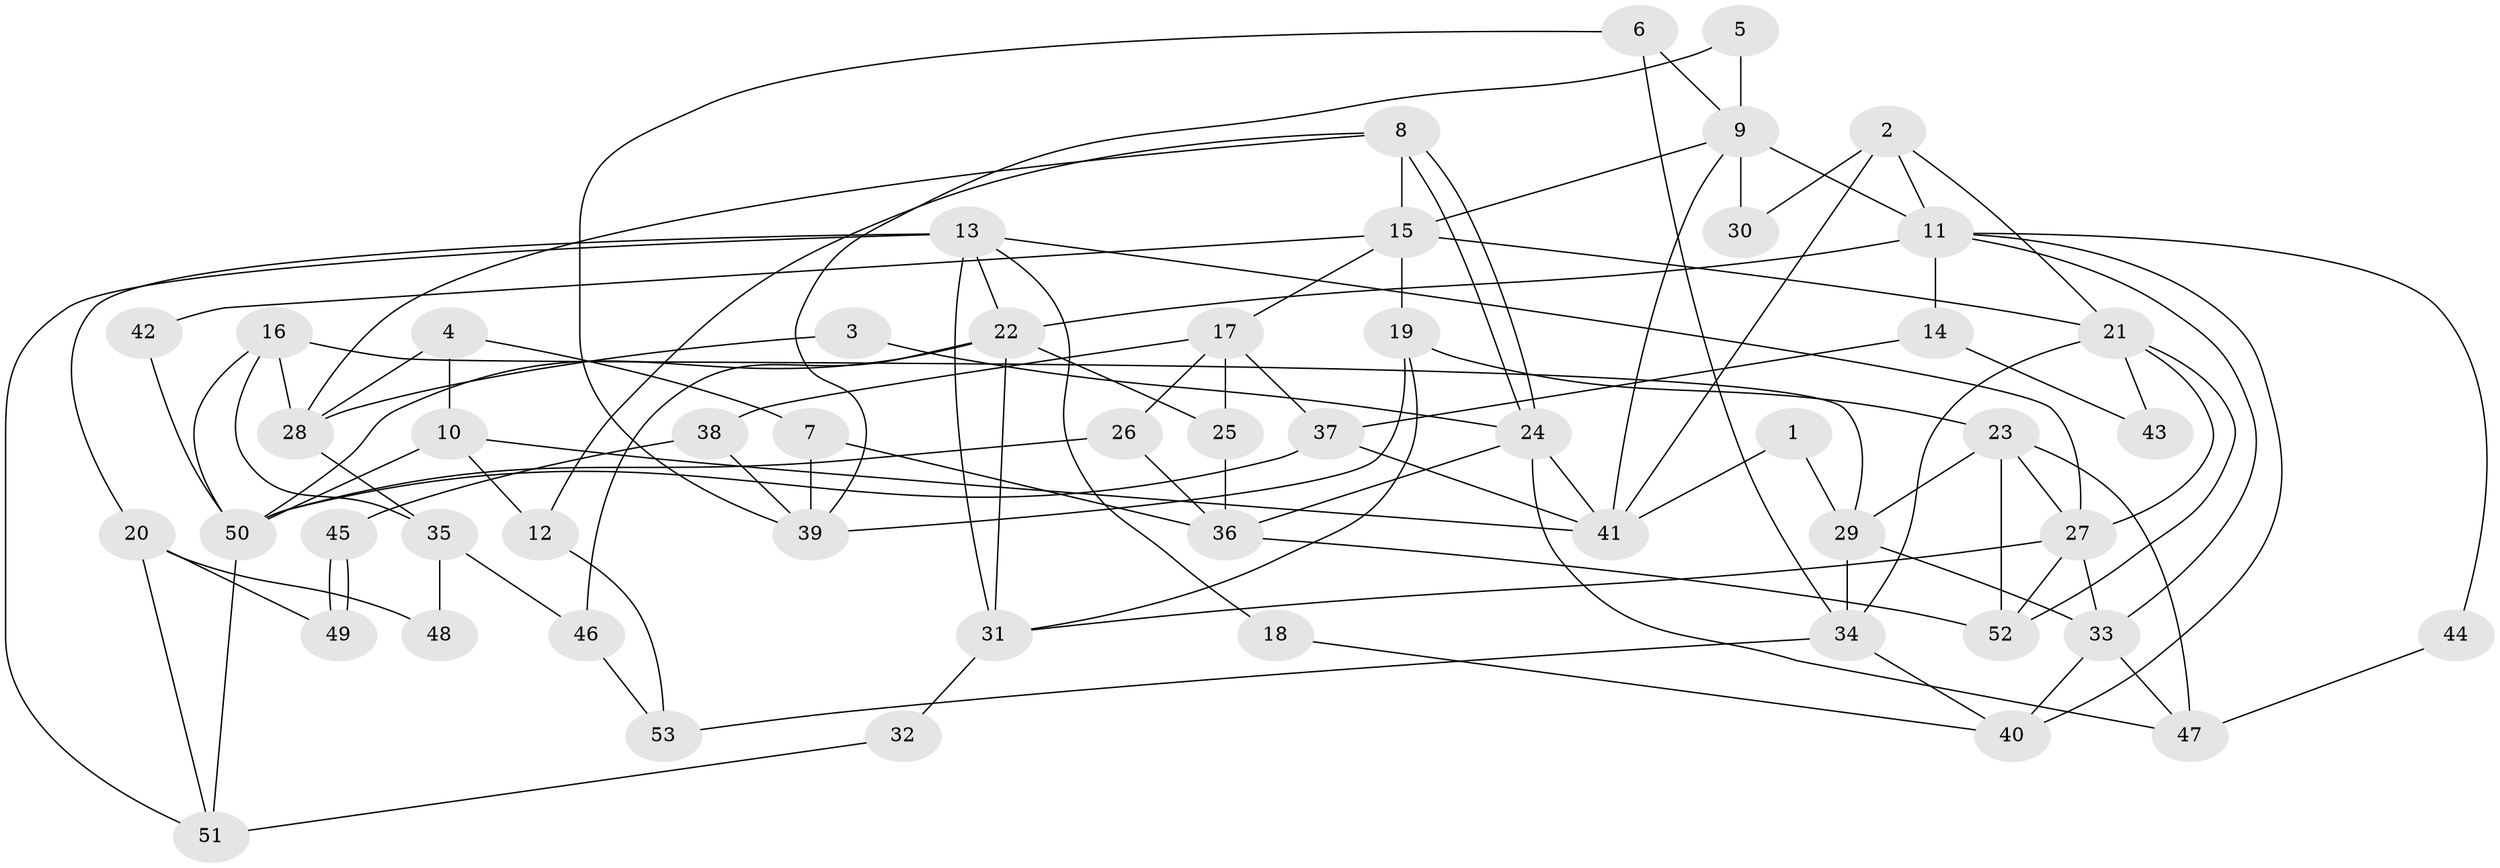 // coarse degree distribution, {6: 0.11538461538461539, 10: 0.038461538461538464, 2: 0.11538461538461539, 5: 0.19230769230769232, 9: 0.11538461538461539, 13: 0.038461538461538464, 3: 0.23076923076923078, 8: 0.038461538461538464, 7: 0.038461538461538464, 4: 0.07692307692307693}
// Generated by graph-tools (version 1.1) at 2025/18/03/04/25 18:18:33]
// undirected, 53 vertices, 106 edges
graph export_dot {
graph [start="1"]
  node [color=gray90,style=filled];
  1;
  2;
  3;
  4;
  5;
  6;
  7;
  8;
  9;
  10;
  11;
  12;
  13;
  14;
  15;
  16;
  17;
  18;
  19;
  20;
  21;
  22;
  23;
  24;
  25;
  26;
  27;
  28;
  29;
  30;
  31;
  32;
  33;
  34;
  35;
  36;
  37;
  38;
  39;
  40;
  41;
  42;
  43;
  44;
  45;
  46;
  47;
  48;
  49;
  50;
  51;
  52;
  53;
  1 -- 41;
  1 -- 29;
  2 -- 21;
  2 -- 11;
  2 -- 30;
  2 -- 41;
  3 -- 24;
  3 -- 28;
  4 -- 7;
  4 -- 10;
  4 -- 28;
  5 -- 39;
  5 -- 9;
  6 -- 34;
  6 -- 9;
  6 -- 39;
  7 -- 36;
  7 -- 39;
  8 -- 28;
  8 -- 24;
  8 -- 24;
  8 -- 12;
  8 -- 15;
  9 -- 41;
  9 -- 15;
  9 -- 11;
  9 -- 30;
  10 -- 50;
  10 -- 41;
  10 -- 12;
  11 -- 40;
  11 -- 14;
  11 -- 22;
  11 -- 33;
  11 -- 44;
  12 -- 53;
  13 -- 31;
  13 -- 27;
  13 -- 18;
  13 -- 20;
  13 -- 22;
  13 -- 51;
  14 -- 37;
  14 -- 43;
  15 -- 21;
  15 -- 17;
  15 -- 19;
  15 -- 42;
  16 -- 50;
  16 -- 28;
  16 -- 29;
  16 -- 35;
  17 -- 25;
  17 -- 26;
  17 -- 37;
  17 -- 38;
  18 -- 40;
  19 -- 23;
  19 -- 31;
  19 -- 39;
  20 -- 51;
  20 -- 48;
  20 -- 49;
  21 -- 27;
  21 -- 52;
  21 -- 34;
  21 -- 43;
  22 -- 25;
  22 -- 31;
  22 -- 46;
  22 -- 50;
  23 -- 27;
  23 -- 47;
  23 -- 29;
  23 -- 52;
  24 -- 41;
  24 -- 36;
  24 -- 47;
  25 -- 36;
  26 -- 36;
  26 -- 50;
  27 -- 33;
  27 -- 31;
  27 -- 52;
  28 -- 35;
  29 -- 33;
  29 -- 34;
  31 -- 32;
  32 -- 51;
  33 -- 40;
  33 -- 47;
  34 -- 40;
  34 -- 53;
  35 -- 46;
  35 -- 48;
  36 -- 52;
  37 -- 50;
  37 -- 41;
  38 -- 39;
  38 -- 45;
  42 -- 50;
  44 -- 47;
  45 -- 49;
  45 -- 49;
  46 -- 53;
  50 -- 51;
}
